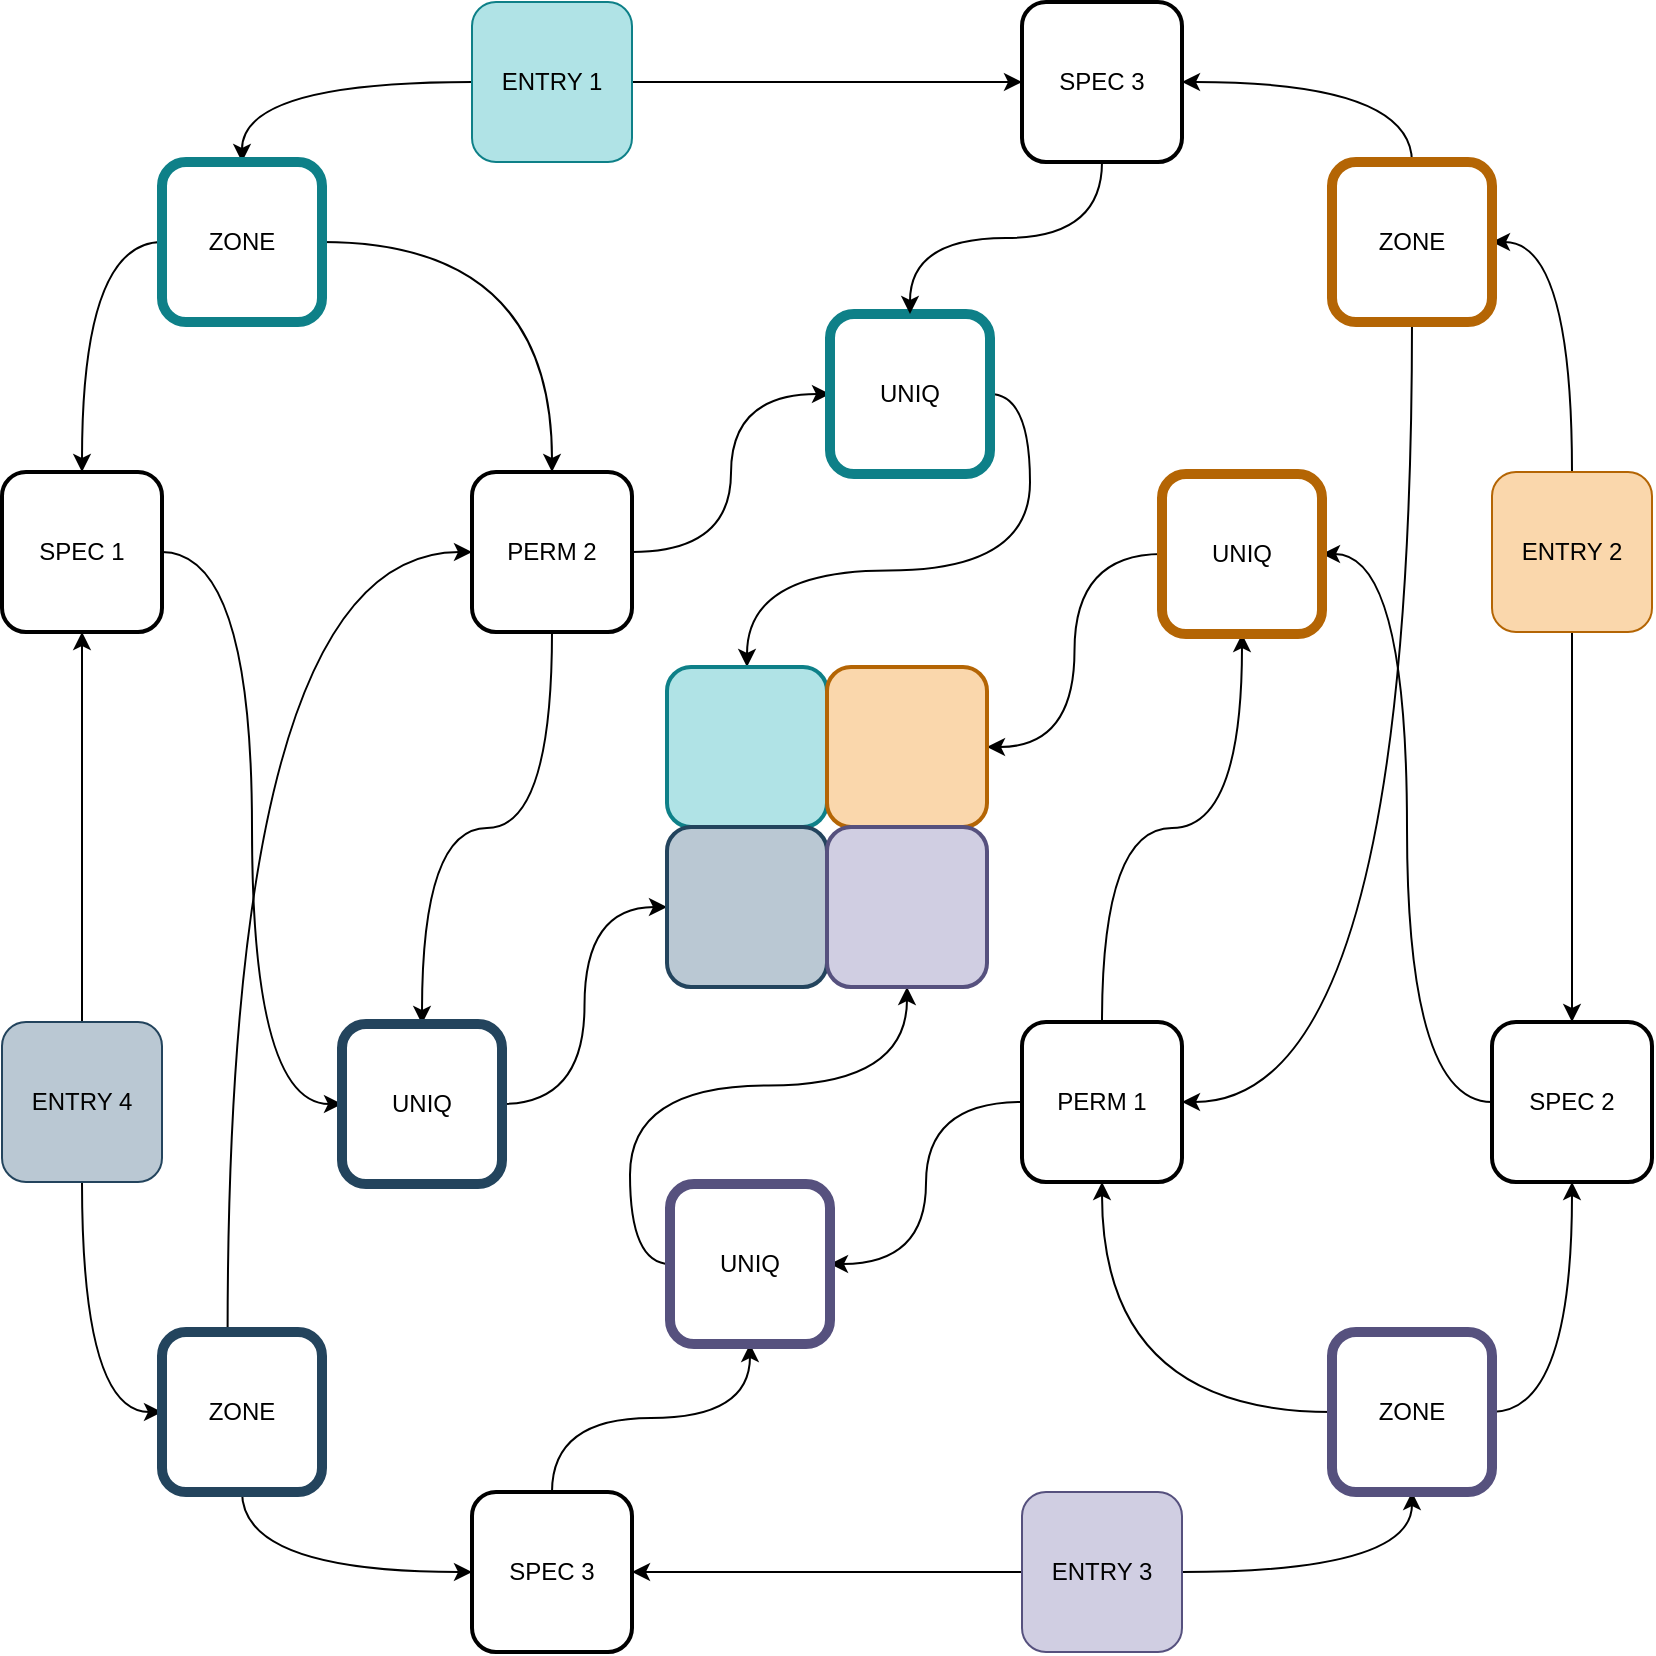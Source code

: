 <mxfile version="20.5.1" type="github">
  <diagram id="Nigt3YukH3JXRltVO2u2" name="Page-1">
    <mxGraphModel dx="1414" dy="875" grid="1" gridSize="10" guides="1" tooltips="1" connect="1" arrows="1" fold="1" page="1" pageScale="1" pageWidth="827" pageHeight="1169" math="0" shadow="0">
      <root>
        <mxCell id="0" />
        <mxCell id="1" parent="0" />
        <mxCell id="gX__ZOAHCNAK3Sga8Ftl-28" style="edgeStyle=orthogonalEdgeStyle;orthogonalLoop=1;jettySize=auto;html=1;entryX=0.5;entryY=0;entryDx=0;entryDy=0;curved=1;" parent="1" source="gX__ZOAHCNAK3Sga8Ftl-7" target="gX__ZOAHCNAK3Sga8Ftl-11" edge="1">
          <mxGeometry relative="1" as="geometry" />
        </mxCell>
        <mxCell id="gX__ZOAHCNAK3Sga8Ftl-113" style="edgeStyle=orthogonalEdgeStyle;curved=1;orthogonalLoop=1;jettySize=auto;html=1;entryX=0;entryY=0.5;entryDx=0;entryDy=0;" parent="1" source="gX__ZOAHCNAK3Sga8Ftl-7" target="gX__ZOAHCNAK3Sga8Ftl-111" edge="1">
          <mxGeometry relative="1" as="geometry" />
        </mxCell>
        <mxCell id="gX__ZOAHCNAK3Sga8Ftl-7" value="ENTRY 1" style="whiteSpace=wrap;html=1;aspect=fixed;rounded=1;fillColor=#b0e3e6;strokeColor=#0e8088;" parent="1" vertex="1">
          <mxGeometry x="236" y="172" width="80" height="80" as="geometry" />
        </mxCell>
        <mxCell id="gX__ZOAHCNAK3Sga8Ftl-35" style="edgeStyle=orthogonalEdgeStyle;curved=1;orthogonalLoop=1;jettySize=auto;html=1;entryX=1;entryY=0.5;entryDx=0;entryDy=0;exitX=0.5;exitY=0;exitDx=0;exitDy=0;" parent="1" source="gX__ZOAHCNAK3Sga8Ftl-8" target="gX__ZOAHCNAK3Sga8Ftl-12" edge="1">
          <mxGeometry relative="1" as="geometry" />
        </mxCell>
        <mxCell id="gX__ZOAHCNAK3Sga8Ftl-57" style="edgeStyle=orthogonalEdgeStyle;curved=1;orthogonalLoop=1;jettySize=auto;html=1;entryX=0.5;entryY=0;entryDx=0;entryDy=0;exitX=0.5;exitY=1;exitDx=0;exitDy=0;" parent="1" source="gX__ZOAHCNAK3Sga8Ftl-8" target="gX__ZOAHCNAK3Sga8Ftl-53" edge="1">
          <mxGeometry relative="1" as="geometry" />
        </mxCell>
        <mxCell id="gX__ZOAHCNAK3Sga8Ftl-8" value="ENTRY 2" style="whiteSpace=wrap;html=1;aspect=fixed;rounded=1;fillColor=#fad7ac;strokeColor=#b46504;" parent="1" vertex="1">
          <mxGeometry x="746" y="407" width="80" height="80" as="geometry" />
        </mxCell>
        <mxCell id="gX__ZOAHCNAK3Sga8Ftl-33" style="edgeStyle=orthogonalEdgeStyle;curved=1;orthogonalLoop=1;jettySize=auto;html=1;entryX=0.5;entryY=1;entryDx=0;entryDy=0;" parent="1" source="gX__ZOAHCNAK3Sga8Ftl-9" target="gX__ZOAHCNAK3Sga8Ftl-13" edge="1">
          <mxGeometry relative="1" as="geometry" />
        </mxCell>
        <mxCell id="gX__ZOAHCNAK3Sga8Ftl-120" style="edgeStyle=orthogonalEdgeStyle;curved=1;orthogonalLoop=1;jettySize=auto;html=1;entryX=1;entryY=0.5;entryDx=0;entryDy=0;" parent="1" source="gX__ZOAHCNAK3Sga8Ftl-9" target="gX__ZOAHCNAK3Sga8Ftl-77" edge="1">
          <mxGeometry relative="1" as="geometry" />
        </mxCell>
        <mxCell id="gX__ZOAHCNAK3Sga8Ftl-9" value="ENTRY 3" style="whiteSpace=wrap;html=1;aspect=fixed;rounded=1;fillColor=#d0cee2;strokeColor=#56517e;" parent="1" vertex="1">
          <mxGeometry x="511" y="917" width="80" height="80" as="geometry" />
        </mxCell>
        <mxCell id="gX__ZOAHCNAK3Sga8Ftl-30" style="edgeStyle=orthogonalEdgeStyle;orthogonalLoop=1;jettySize=auto;html=1;entryX=0;entryY=0.5;entryDx=0;entryDy=0;curved=1;" parent="1" source="gX__ZOAHCNAK3Sga8Ftl-10" target="gX__ZOAHCNAK3Sga8Ftl-14" edge="1">
          <mxGeometry relative="1" as="geometry" />
        </mxCell>
        <mxCell id="gX__ZOAHCNAK3Sga8Ftl-119" style="edgeStyle=orthogonalEdgeStyle;curved=1;orthogonalLoop=1;jettySize=auto;html=1;entryX=0.5;entryY=1;entryDx=0;entryDy=0;" parent="1" source="gX__ZOAHCNAK3Sga8Ftl-10" target="gX__ZOAHCNAK3Sga8Ftl-86" edge="1">
          <mxGeometry relative="1" as="geometry" />
        </mxCell>
        <mxCell id="gX__ZOAHCNAK3Sga8Ftl-10" value="ENTRY 4" style="whiteSpace=wrap;html=1;aspect=fixed;rounded=1;fillColor=#bac8d3;strokeColor=#23445d;" parent="1" vertex="1">
          <mxGeometry x="1" y="682" width="80" height="80" as="geometry" />
        </mxCell>
        <mxCell id="gX__ZOAHCNAK3Sga8Ftl-85" style="edgeStyle=orthogonalEdgeStyle;curved=1;orthogonalLoop=1;jettySize=auto;html=1;entryX=0.5;entryY=0;entryDx=0;entryDy=0;" parent="1" source="gX__ZOAHCNAK3Sga8Ftl-11" target="gX__ZOAHCNAK3Sga8Ftl-81" edge="1">
          <mxGeometry relative="1" as="geometry" />
        </mxCell>
        <mxCell id="gX__ZOAHCNAK3Sga8Ftl-87" style="edgeStyle=orthogonalEdgeStyle;curved=1;orthogonalLoop=1;jettySize=auto;html=1;entryX=0.5;entryY=0;entryDx=0;entryDy=0;exitX=0;exitY=0.5;exitDx=0;exitDy=0;" parent="1" source="gX__ZOAHCNAK3Sga8Ftl-11" target="gX__ZOAHCNAK3Sga8Ftl-86" edge="1">
          <mxGeometry relative="1" as="geometry" />
        </mxCell>
        <mxCell id="gX__ZOAHCNAK3Sga8Ftl-11" value="ZONE" style="whiteSpace=wrap;html=1;aspect=fixed;rounded=1;strokeColor=#0e8088;strokeWidth=5;fillColor=none;" parent="1" vertex="1">
          <mxGeometry x="81" y="252" width="80" height="80" as="geometry" />
        </mxCell>
        <mxCell id="gX__ZOAHCNAK3Sga8Ftl-114" style="edgeStyle=orthogonalEdgeStyle;curved=1;orthogonalLoop=1;jettySize=auto;html=1;entryX=1;entryY=0.5;entryDx=0;entryDy=0;exitX=0.5;exitY=0;exitDx=0;exitDy=0;" parent="1" source="gX__ZOAHCNAK3Sga8Ftl-12" target="gX__ZOAHCNAK3Sga8Ftl-111" edge="1">
          <mxGeometry relative="1" as="geometry" />
        </mxCell>
        <mxCell id="GLXU7i8PXXEUA1Ecrr9V-1" style="edgeStyle=orthogonalEdgeStyle;curved=1;orthogonalLoop=1;jettySize=auto;html=1;entryX=1;entryY=0.5;entryDx=0;entryDy=0;exitX=0.5;exitY=1;exitDx=0;exitDy=0;" edge="1" parent="1" source="gX__ZOAHCNAK3Sga8Ftl-12" target="gX__ZOAHCNAK3Sga8Ftl-58">
          <mxGeometry relative="1" as="geometry" />
        </mxCell>
        <mxCell id="gX__ZOAHCNAK3Sga8Ftl-12" value="ZONE" style="whiteSpace=wrap;html=1;aspect=fixed;rounded=1;strokeWidth=5;fillColor=none;strokeColor=#b46504;" parent="1" vertex="1">
          <mxGeometry x="666" y="252" width="80" height="80" as="geometry" />
        </mxCell>
        <mxCell id="gX__ZOAHCNAK3Sga8Ftl-54" style="edgeStyle=orthogonalEdgeStyle;curved=1;orthogonalLoop=1;jettySize=auto;html=1;entryX=0.5;entryY=1;entryDx=0;entryDy=0;exitX=1;exitY=0.5;exitDx=0;exitDy=0;" parent="1" source="gX__ZOAHCNAK3Sga8Ftl-13" target="gX__ZOAHCNAK3Sga8Ftl-53" edge="1">
          <mxGeometry relative="1" as="geometry" />
        </mxCell>
        <mxCell id="gX__ZOAHCNAK3Sga8Ftl-60" style="edgeStyle=orthogonalEdgeStyle;curved=1;orthogonalLoop=1;jettySize=auto;html=1;entryX=0.5;entryY=1;entryDx=0;entryDy=0;exitX=0;exitY=0.5;exitDx=0;exitDy=0;" parent="1" source="gX__ZOAHCNAK3Sga8Ftl-13" target="gX__ZOAHCNAK3Sga8Ftl-58" edge="1">
          <mxGeometry relative="1" as="geometry" />
        </mxCell>
        <mxCell id="gX__ZOAHCNAK3Sga8Ftl-13" value="ZONE" style="whiteSpace=wrap;html=1;aspect=fixed;rounded=1;strokeWidth=5;fillColor=none;strokeColor=#56517e;" parent="1" vertex="1">
          <mxGeometry x="666" y="837" width="80" height="80" as="geometry" />
        </mxCell>
        <mxCell id="gX__ZOAHCNAK3Sga8Ftl-79" style="edgeStyle=orthogonalEdgeStyle;curved=1;orthogonalLoop=1;jettySize=auto;html=1;entryX=0;entryY=0.5;entryDx=0;entryDy=0;exitX=0.5;exitY=1;exitDx=0;exitDy=0;" parent="1" source="gX__ZOAHCNAK3Sga8Ftl-14" target="gX__ZOAHCNAK3Sga8Ftl-77" edge="1">
          <mxGeometry relative="1" as="geometry" />
        </mxCell>
        <mxCell id="GLXU7i8PXXEUA1Ecrr9V-2" style="edgeStyle=orthogonalEdgeStyle;curved=1;orthogonalLoop=1;jettySize=auto;html=1;entryX=0;entryY=0.5;entryDx=0;entryDy=0;exitX=0.41;exitY=0.004;exitDx=0;exitDy=0;exitPerimeter=0;" edge="1" parent="1" source="gX__ZOAHCNAK3Sga8Ftl-14" target="gX__ZOAHCNAK3Sga8Ftl-81">
          <mxGeometry relative="1" as="geometry" />
        </mxCell>
        <mxCell id="gX__ZOAHCNAK3Sga8Ftl-14" value="ZONE" style="whiteSpace=wrap;html=1;aspect=fixed;rounded=1;strokeWidth=5;fillColor=none;strokeColor=#23445d;" parent="1" vertex="1">
          <mxGeometry x="81" y="837" width="80" height="80" as="geometry" />
        </mxCell>
        <mxCell id="gX__ZOAHCNAK3Sga8Ftl-62" style="edgeStyle=orthogonalEdgeStyle;curved=1;orthogonalLoop=1;jettySize=auto;html=1;entryX=1;entryY=0.5;entryDx=0;entryDy=0;" parent="1" source="gX__ZOAHCNAK3Sga8Ftl-53" target="gX__ZOAHCNAK3Sga8Ftl-61" edge="1">
          <mxGeometry relative="1" as="geometry" />
        </mxCell>
        <mxCell id="gX__ZOAHCNAK3Sga8Ftl-53" value="SPEC 2" style="whiteSpace=wrap;html=1;aspect=fixed;rounded=1;strokeWidth=2;" parent="1" vertex="1">
          <mxGeometry x="746" y="682" width="80" height="80" as="geometry" />
        </mxCell>
        <mxCell id="gX__ZOAHCNAK3Sga8Ftl-63" style="edgeStyle=orthogonalEdgeStyle;curved=1;orthogonalLoop=1;jettySize=auto;html=1;entryX=0.5;entryY=1;entryDx=0;entryDy=0;" parent="1" source="gX__ZOAHCNAK3Sga8Ftl-58" target="gX__ZOAHCNAK3Sga8Ftl-61" edge="1">
          <mxGeometry relative="1" as="geometry" />
        </mxCell>
        <mxCell id="gX__ZOAHCNAK3Sga8Ftl-98" style="edgeStyle=orthogonalEdgeStyle;curved=1;orthogonalLoop=1;jettySize=auto;html=1;exitX=0;exitY=0.5;exitDx=0;exitDy=0;entryX=1;entryY=0.5;entryDx=0;entryDy=0;" parent="1" source="gX__ZOAHCNAK3Sga8Ftl-58" target="gX__ZOAHCNAK3Sga8Ftl-92" edge="1">
          <mxGeometry relative="1" as="geometry" />
        </mxCell>
        <mxCell id="gX__ZOAHCNAK3Sga8Ftl-58" value="PERM 1" style="whiteSpace=wrap;html=1;aspect=fixed;rounded=1;strokeWidth=2;" parent="1" vertex="1">
          <mxGeometry x="511" y="682" width="80" height="80" as="geometry" />
        </mxCell>
        <mxCell id="gX__ZOAHCNAK3Sga8Ftl-109" style="edgeStyle=orthogonalEdgeStyle;curved=1;orthogonalLoop=1;jettySize=auto;html=1;entryX=1;entryY=0.5;entryDx=0;entryDy=0;" parent="1" source="gX__ZOAHCNAK3Sga8Ftl-61" target="gX__ZOAHCNAK3Sga8Ftl-106" edge="1">
          <mxGeometry relative="1" as="geometry" />
        </mxCell>
        <mxCell id="gX__ZOAHCNAK3Sga8Ftl-61" value="UNIQ" style="whiteSpace=wrap;html=1;aspect=fixed;rounded=1;strokeWidth=5;fillColor=none;strokeColor=#b46504;" parent="1" vertex="1">
          <mxGeometry x="581" y="408" width="80" height="80" as="geometry" />
        </mxCell>
        <mxCell id="gX__ZOAHCNAK3Sga8Ftl-101" style="edgeStyle=orthogonalEdgeStyle;curved=1;orthogonalLoop=1;jettySize=auto;html=1;entryX=0.5;entryY=1;entryDx=0;entryDy=0;exitX=0.5;exitY=0;exitDx=0;exitDy=0;" parent="1" source="gX__ZOAHCNAK3Sga8Ftl-77" target="gX__ZOAHCNAK3Sga8Ftl-92" edge="1">
          <mxGeometry relative="1" as="geometry" />
        </mxCell>
        <mxCell id="gX__ZOAHCNAK3Sga8Ftl-77" value="SPEC 3" style="whiteSpace=wrap;html=1;aspect=fixed;rounded=1;strokeWidth=2;" parent="1" vertex="1">
          <mxGeometry x="236" y="917" width="80" height="80" as="geometry" />
        </mxCell>
        <mxCell id="gX__ZOAHCNAK3Sga8Ftl-116" style="edgeStyle=orthogonalEdgeStyle;curved=1;orthogonalLoop=1;jettySize=auto;html=1;entryX=0;entryY=0.5;entryDx=0;entryDy=0;" parent="1" source="gX__ZOAHCNAK3Sga8Ftl-81" target="gX__ZOAHCNAK3Sga8Ftl-110" edge="1">
          <mxGeometry relative="1" as="geometry" />
        </mxCell>
        <mxCell id="gX__ZOAHCNAK3Sga8Ftl-121" style="edgeStyle=orthogonalEdgeStyle;curved=1;orthogonalLoop=1;jettySize=auto;html=1;entryX=0.5;entryY=0;entryDx=0;entryDy=0;exitX=0.5;exitY=1;exitDx=0;exitDy=0;" parent="1" source="gX__ZOAHCNAK3Sga8Ftl-81" target="gX__ZOAHCNAK3Sga8Ftl-118" edge="1">
          <mxGeometry relative="1" as="geometry" />
        </mxCell>
        <mxCell id="gX__ZOAHCNAK3Sga8Ftl-81" value="PERM 2" style="whiteSpace=wrap;html=1;aspect=fixed;rounded=1;strokeWidth=2;" parent="1" vertex="1">
          <mxGeometry x="236" y="407" width="80" height="80" as="geometry" />
        </mxCell>
        <mxCell id="gX__ZOAHCNAK3Sga8Ftl-123" style="edgeStyle=orthogonalEdgeStyle;curved=1;orthogonalLoop=1;jettySize=auto;html=1;exitX=1;exitY=0.5;exitDx=0;exitDy=0;entryX=0;entryY=0.5;entryDx=0;entryDy=0;" parent="1" source="gX__ZOAHCNAK3Sga8Ftl-86" target="gX__ZOAHCNAK3Sga8Ftl-118" edge="1">
          <mxGeometry relative="1" as="geometry" />
        </mxCell>
        <mxCell id="gX__ZOAHCNAK3Sga8Ftl-86" value="SPEC 1" style="whiteSpace=wrap;html=1;aspect=fixed;rounded=1;strokeWidth=2;" parent="1" vertex="1">
          <mxGeometry x="1" y="407" width="80" height="80" as="geometry" />
        </mxCell>
        <mxCell id="gX__ZOAHCNAK3Sga8Ftl-104" style="edgeStyle=orthogonalEdgeStyle;curved=1;orthogonalLoop=1;jettySize=auto;html=1;entryX=0.5;entryY=1;entryDx=0;entryDy=0;exitX=0;exitY=0.5;exitDx=0;exitDy=0;" parent="1" source="gX__ZOAHCNAK3Sga8Ftl-92" target="gX__ZOAHCNAK3Sga8Ftl-108" edge="1">
          <mxGeometry relative="1" as="geometry" />
        </mxCell>
        <mxCell id="gX__ZOAHCNAK3Sga8Ftl-92" value="UNIQ" style="whiteSpace=wrap;html=1;aspect=fixed;rounded=1;strokeWidth=5;fillColor=none;strokeColor=#56517e;" parent="1" vertex="1">
          <mxGeometry x="335" y="763" width="80" height="80" as="geometry" />
        </mxCell>
        <mxCell id="gX__ZOAHCNAK3Sga8Ftl-117" style="edgeStyle=orthogonalEdgeStyle;curved=1;orthogonalLoop=1;jettySize=auto;html=1;entryX=0.5;entryY=0;entryDx=0;entryDy=0;exitX=1;exitY=0.5;exitDx=0;exitDy=0;" parent="1" source="gX__ZOAHCNAK3Sga8Ftl-110" target="gX__ZOAHCNAK3Sga8Ftl-105" edge="1">
          <mxGeometry relative="1" as="geometry" />
        </mxCell>
        <mxCell id="gX__ZOAHCNAK3Sga8Ftl-110" value="UNIQ" style="whiteSpace=wrap;html=1;aspect=fixed;rounded=1;strokeWidth=5;fillColor=none;strokeColor=#0e8088;" parent="1" vertex="1">
          <mxGeometry x="415" y="328" width="80" height="80" as="geometry" />
        </mxCell>
        <mxCell id="gX__ZOAHCNAK3Sga8Ftl-115" style="edgeStyle=orthogonalEdgeStyle;curved=1;orthogonalLoop=1;jettySize=auto;html=1;exitX=0.5;exitY=1;exitDx=0;exitDy=0;entryX=0.5;entryY=0;entryDx=0;entryDy=0;" parent="1" source="gX__ZOAHCNAK3Sga8Ftl-111" target="gX__ZOAHCNAK3Sga8Ftl-110" edge="1">
          <mxGeometry relative="1" as="geometry" />
        </mxCell>
        <mxCell id="gX__ZOAHCNAK3Sga8Ftl-111" value="SPEC 3" style="whiteSpace=wrap;html=1;aspect=fixed;rounded=1;strokeWidth=2;" parent="1" vertex="1">
          <mxGeometry x="511" y="172" width="80" height="80" as="geometry" />
        </mxCell>
        <mxCell id="gX__ZOAHCNAK3Sga8Ftl-122" style="edgeStyle=orthogonalEdgeStyle;curved=1;orthogonalLoop=1;jettySize=auto;html=1;entryX=0;entryY=0.5;entryDx=0;entryDy=0;" parent="1" source="gX__ZOAHCNAK3Sga8Ftl-118" target="gX__ZOAHCNAK3Sga8Ftl-107" edge="1">
          <mxGeometry relative="1" as="geometry" />
        </mxCell>
        <mxCell id="gX__ZOAHCNAK3Sga8Ftl-118" value="UNIQ" style="whiteSpace=wrap;html=1;aspect=fixed;rounded=1;strokeWidth=5;fillColor=none;strokeColor=#23445d;" parent="1" vertex="1">
          <mxGeometry x="171" y="683" width="80" height="80" as="geometry" />
        </mxCell>
        <mxCell id="gX__ZOAHCNAK3Sga8Ftl-128" value="" style="group" parent="1" vertex="1" connectable="0">
          <mxGeometry x="333.5" y="504.5" width="160" height="160" as="geometry" />
        </mxCell>
        <mxCell id="GLXU7i8PXXEUA1Ecrr9V-3" value="" style="group" vertex="1" connectable="0" parent="gX__ZOAHCNAK3Sga8Ftl-128">
          <mxGeometry width="160" height="160" as="geometry" />
        </mxCell>
        <mxCell id="gX__ZOAHCNAK3Sga8Ftl-105" value="" style="whiteSpace=wrap;html=1;aspect=fixed;rounded=1;strokeWidth=2;fillColor=#b0e3e6;strokeColor=#0e8088;" parent="GLXU7i8PXXEUA1Ecrr9V-3" vertex="1">
          <mxGeometry width="80" height="80" as="geometry" />
        </mxCell>
        <mxCell id="gX__ZOAHCNAK3Sga8Ftl-106" value="" style="whiteSpace=wrap;html=1;aspect=fixed;rounded=1;strokeWidth=2;fillColor=#fad7ac;strokeColor=#b46504;" parent="GLXU7i8PXXEUA1Ecrr9V-3" vertex="1">
          <mxGeometry x="80" width="80" height="80" as="geometry" />
        </mxCell>
        <mxCell id="gX__ZOAHCNAK3Sga8Ftl-107" value="" style="whiteSpace=wrap;html=1;aspect=fixed;rounded=1;strokeWidth=2;fillColor=#bac8d3;strokeColor=#23445d;" parent="GLXU7i8PXXEUA1Ecrr9V-3" vertex="1">
          <mxGeometry y="80" width="80" height="80" as="geometry" />
        </mxCell>
        <mxCell id="gX__ZOAHCNAK3Sga8Ftl-108" value="" style="whiteSpace=wrap;html=1;aspect=fixed;rounded=1;strokeWidth=2;fillColor=#d0cee2;strokeColor=#56517e;" parent="GLXU7i8PXXEUA1Ecrr9V-3" vertex="1">
          <mxGeometry x="80" y="80" width="80" height="80" as="geometry" />
        </mxCell>
      </root>
    </mxGraphModel>
  </diagram>
</mxfile>
